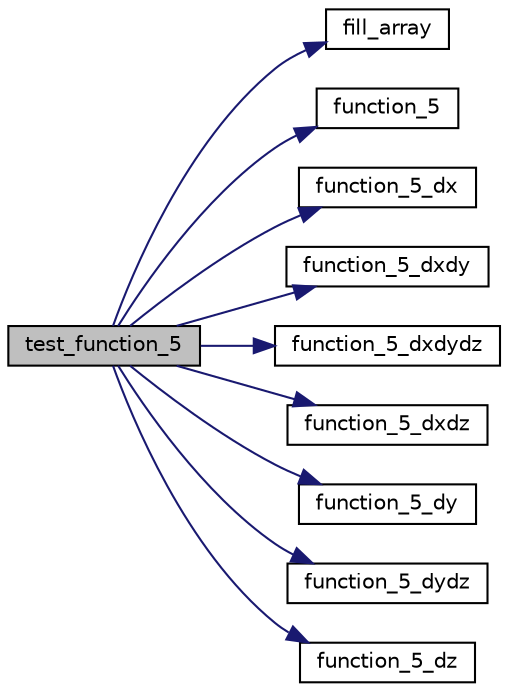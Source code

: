 digraph "test_function_5"
{
 // LATEX_PDF_SIZE
  edge [fontname="Helvetica",fontsize="10",labelfontname="Helvetica",labelfontsize="10"];
  node [fontname="Helvetica",fontsize="10",shape=record];
  rankdir="LR";
  Node1 [label="test_function_5",height=0.2,width=0.4,color="black", fillcolor="grey75", style="filled", fontcolor="black",tooltip=" "];
  Node1 -> Node2 [color="midnightblue",fontsize="10",style="solid",fontname="Helvetica"];
  Node2 [label="fill_array",height=0.2,width=0.4,color="black", fillcolor="white", style="filled",URL="$test__functions_8cpp.html#a34f5b17804e4d2153fc07243ae1b62e2",tooltip=" "];
  Node1 -> Node3 [color="midnightblue",fontsize="10",style="solid",fontname="Helvetica"];
  Node3 [label="function_5",height=0.2,width=0.4,color="black", fillcolor="white", style="filled",URL="$test__functions_8cpp.html#a9e49ce2f1f3c0a3f8e7fc4e35f6008bf",tooltip=" "];
  Node1 -> Node4 [color="midnightblue",fontsize="10",style="solid",fontname="Helvetica"];
  Node4 [label="function_5_dx",height=0.2,width=0.4,color="black", fillcolor="white", style="filled",URL="$test__functions_8cpp.html#a6b164a68687b81cbe1155cf8a5c03444",tooltip=" "];
  Node1 -> Node5 [color="midnightblue",fontsize="10",style="solid",fontname="Helvetica"];
  Node5 [label="function_5_dxdy",height=0.2,width=0.4,color="black", fillcolor="white", style="filled",URL="$test__functions_8cpp.html#a9b441ac0816104d5644d6f1d60406e53",tooltip=" "];
  Node1 -> Node6 [color="midnightblue",fontsize="10",style="solid",fontname="Helvetica"];
  Node6 [label="function_5_dxdydz",height=0.2,width=0.4,color="black", fillcolor="white", style="filled",URL="$test__functions_8cpp.html#ae2868ed0c8642deae1f6e7e09fa46e37",tooltip=" "];
  Node1 -> Node7 [color="midnightblue",fontsize="10",style="solid",fontname="Helvetica"];
  Node7 [label="function_5_dxdz",height=0.2,width=0.4,color="black", fillcolor="white", style="filled",URL="$test__functions_8cpp.html#a561a5c3a7d38391a6b5582a7fdc60fe9",tooltip=" "];
  Node1 -> Node8 [color="midnightblue",fontsize="10",style="solid",fontname="Helvetica"];
  Node8 [label="function_5_dy",height=0.2,width=0.4,color="black", fillcolor="white", style="filled",URL="$test__functions_8cpp.html#a912878be272d1a713586e2f1e56673e3",tooltip=" "];
  Node1 -> Node9 [color="midnightblue",fontsize="10",style="solid",fontname="Helvetica"];
  Node9 [label="function_5_dydz",height=0.2,width=0.4,color="black", fillcolor="white", style="filled",URL="$test__functions_8cpp.html#aa997ddea7aca74f54150870f06b28c5d",tooltip=" "];
  Node1 -> Node10 [color="midnightblue",fontsize="10",style="solid",fontname="Helvetica"];
  Node10 [label="function_5_dz",height=0.2,width=0.4,color="black", fillcolor="white", style="filled",URL="$test__functions_8cpp.html#a78668533fd35a6bf7c7f62093479b3b6",tooltip=" "];
}
